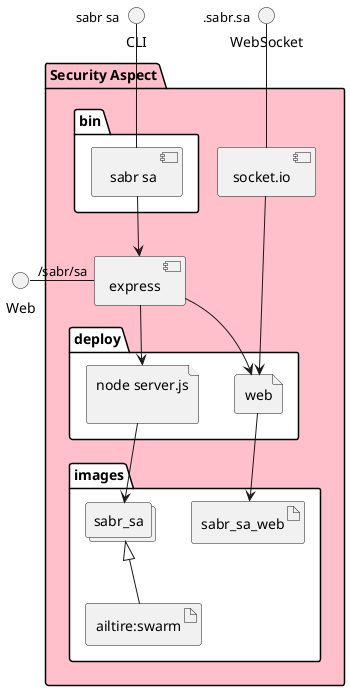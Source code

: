 @startuml
  interface CLI
  interface Web
  interface WebSocket
package "Security Aspect" #pink {
  component express as REST
  component socket.io as socket
  folder bin #ffffff {
    component " sabr sa" as binName
  }
  binName --> REST

  folder deploy #ffffff {
      file "node server.js\n" as sabr_sa_container
      REST --> sabr_sa_container

  
    file "web" as web_container
    REST --> web_container
    socket ---> web_container
  
  }
  folder images #ffffff {
    collections "sabr_sa" as sabr_saimage
    artifact "ailtire:swarm" as ailtireswarm
    sabr_saimage <|-- ailtireswarm
    sabr_sa_container --> sabr_saimage

  
      artifact "sabr_sa_web" as sabr_sa_web
      web_container --> sabr_sa_web
    
  }
}
CLI " sabr sa" -- binName
Web "/sabr/sa" - REST
WebSocket ".sabr.sa" -- socket

@enduml
